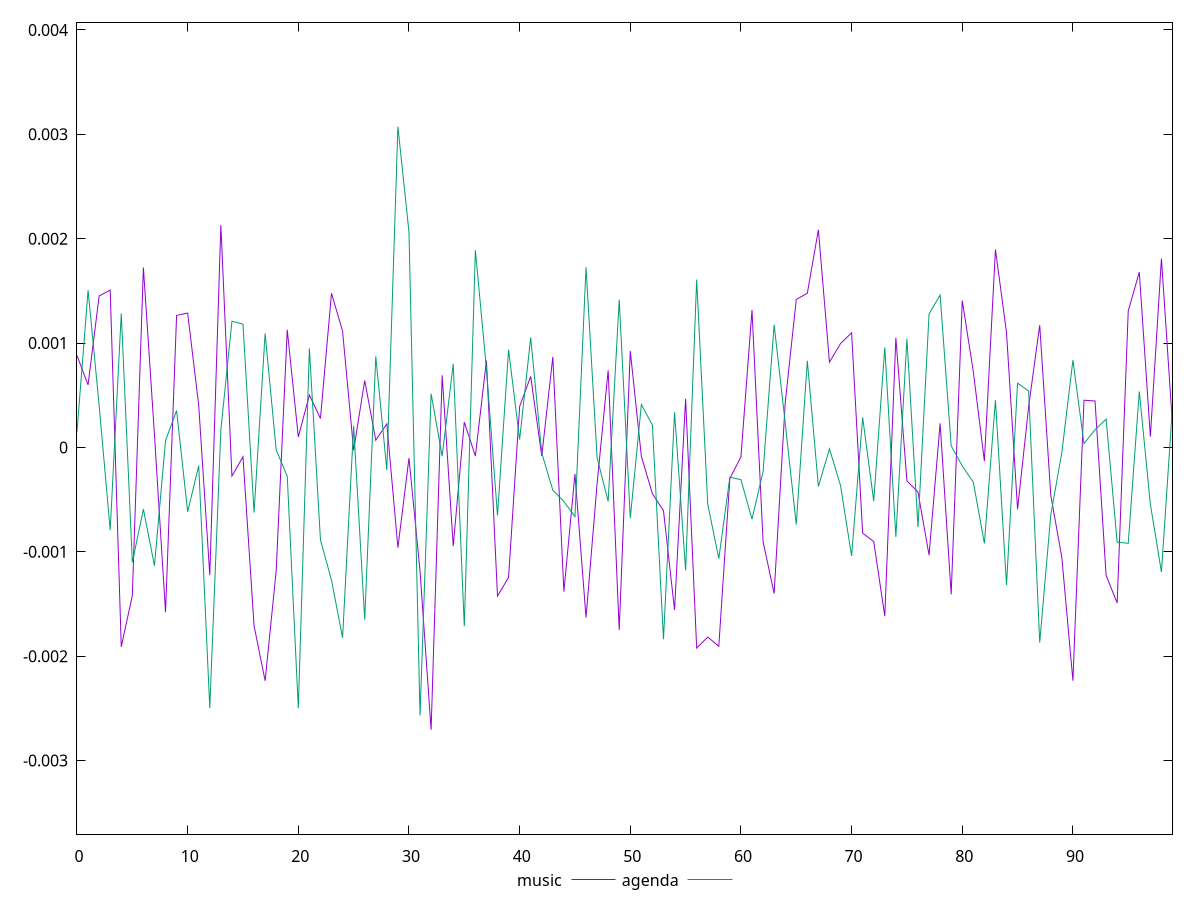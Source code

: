 reset

$music <<EOF
0 0.0008803614942981758
1 0.0005989300743826601
2 0.0014507367122472317
3 0.0015071850156346712
4 -0.001910388673272656
5 -0.0014184287264550949
6 0.0017230269723175178
7 0.00012125239049210271
8 -0.0015791155058201755
9 0.0012644263319008552
10 0.0012868006189073107
11 0.00040245189853180957
12 -0.001223632806478856
13 0.0021299322616074603
14 -0.0002750262164982961
15 -0.00008956003864594581
16 -0.0017082811026073125
17 -0.0022359638710391415
18 -0.0011841402464444698
19 0.0011264814033792633
20 0.00009941235005998667
21 0.0005019138704112705
22 0.0002773403524992675
23 0.001476248457037023
24 0.0011129516880843931
25 -0.000028309375472988092
26 0.0006410241910034581
27 0.00006869797724773779
28 0.00022569504240908757
29 -0.0009600435293281092
30 -0.00010200162908210881
31 -0.0011838681019262199
32 -0.0027051024032050176
33 0.0006905024414534916
34 -0.00094460695060671
35 0.00024208246445395974
36 -0.00008314075166288987
37 0.0008324522920188551
38 -0.001424203148083536
39 -0.001245852238240433
40 0.0003914953383534044
41 0.0006797739718448443
42 -0.00008247279175286685
43 0.0008662176672282515
44 -0.0013809888984095333
45 -0.0002548696560395906
46 -0.0016295116571366217
47 -0.00034890202226635846
48 0.0007382048347708226
49 -0.0017477475111978664
50 0.0009237941661227128
51 -0.00008549335568414223
52 -0.00044350699554390126
53 -0.0006064848921049735
54 -0.0015571394709732304
55 0.00046593397079344875
56 -0.0019222365530335308
57 -0.0018171133470615392
58 -0.0019049979467953015
59 -0.00029709482585069043
60 -0.00009091084463055398
61 0.001316261960548177
62 -0.0009034331940397586
63 -0.0014002386027064356
64 0.00042454513490421814
65 0.0014172417676133128
66 0.0014769527391229776
67 0.0020849981408970902
68 0.0008167591901881308
69 0.0009946755825415252
70 0.0010977602659213007
71 -0.0008218731594635583
72 -0.0009023345175341223
73 -0.0016165806639731842
74 0.0010493132270074895
75 -0.00032119868200026076
76 -0.0004277918433377208
77 -0.0010320151680927147
78 0.00023008943265020386
79 -0.001408398035505795
80 0.0014070907645942848
81 0.0007253567967661593
82 -0.00013171468469896572
83 0.0018956178033035093
84 0.0010996406511092106
85 -0.0005924798130606112
86 0.0003906701634119977
87 0.0011708003136568432
88 -0.00045808974379661497
89 -0.0010554377170162068
90 -0.00223538665762697
91 0.00045187525038407894
92 0.0004447964959546982
93 -0.001226198247333377
94 -0.0014906441203774838
95 0.0013065860597784246
96 0.0016800920120109322
97 0.00010382894853960337
98 0.0018081800252193198
99 0.00021704970837713305
EOF

$agenda <<EOF
0 0.00014923492488071302
1 0.0015052949797748198
2 0.00040321172410450953
3 -0.0007922350222288821
4 0.0012828066781731212
5 -0.0011002392121269799
6 -0.0005920496251788372
7 -0.0011344790607613563
8 0.00006430231879122686
9 0.0003528991720575671
10 -0.0006169725245965318
11 -0.00017539839902698805
12 -0.0024973439740831106
13 0.00016853559127231744
14 0.0012087653464299916
15 0.0011803520013236755
16 -0.0006241397772496771
17 0.0010911979922615333
18 -0.000023768491822601102
19 -0.00027664652059703474
20 -0.002497469942824011
21 0.0009489890816762103
22 -0.0008853220022970954
23 -0.0012730275216648896
24 -0.0018237563175697415
25 0.0002066965240077226
26 -0.0016503456825393825
27 0.0008711891468608353
28 -0.00021683819366741922
29 0.003072597771951914
30 0.0020625311261782847
31 -0.002568868136671516
32 0.0005143776046048706
33 -0.00008447859474376013
34 0.0008005765125688305
35 -0.0017136287408564977
36 0.0018890905197859853
37 0.0007531955041764818
38 -0.0006526497234131043
39 0.0009345482328458358
40 0.00007485961257854487
41 0.0010537026292426672
42 -0.00005368148148231083
43 -0.0004105265987577847
44 -0.0005177339052912317
45 -0.0006626155382613741
46 0.0017264565674176217
47 -0.00009821189823767548
48 -0.0005178144372277038
49 0.0014153341689052785
50 -0.000678750258809354
51 0.0004107289942976584
52 0.00021263378471694238
53 -0.0018371218840335189
54 0.00033661164172952673
55 -0.0011773670447044414
56 0.0016076666513815008
57 -0.0005439035108302459
58 -0.0010655616599131417
59 -0.00028483731496792286
60 -0.00030942501349477127
61 -0.0006879952366450534
62 -0.00023277807726615474
63 0.0011744326246924952
64 0.00023509564555553134
65 -0.0007392924943610185
66 0.0008295254518332018
67 -0.00037480005290495
68 -0.000013854712780986267
69 -0.00036489049501430557
70 -0.001039818092815701
71 0.0002869210371373762
72 -0.0005153471777925884
73 0.0009578370052092486
74 -0.0008574732252381589
75 0.0010405590660873224
76 -0.0007641101817866466
77 0.001278250185474972
78 0.0014590689127900833
79 0.000014280449412164276
80 -0.00017729897176674072
81 -0.0003336507594842358
82 -0.0009197393705422291
83 0.0004523371198931727
84 -0.001318459029872969
85 0.0006153179090153686
86 0.0005398378965632084
87 -0.0018690660589285213
88 -0.0006480871018789858
89 -0.00004840451496980508
90 0.0008359193374390936
91 0.000035944066473736766
92 0.0001698191024544271
93 0.00027062685058389937
94 -0.0009079199017456962
95 -0.0009189205534327893
96 0.0005353798666840728
97 -0.0005453241042251824
98 -0.0011936599777719508
99 0.00039516435496582126
EOF

set key outside below
set xrange [0:99]
set yrange [-0.0037051024032050176:0.004072597771951915]
set trange [-0.0037051024032050176:0.004072597771951915]
set terminal svg size 640, 520 enhanced background rgb 'white'
set output "reports/report_00027_2021-02-24T12-40-31.850Z/meta/pScore-difference/comparison/line/0_vs_1.svg"

plot $music title "music" with line, \
     $agenda title "agenda" with line

reset
